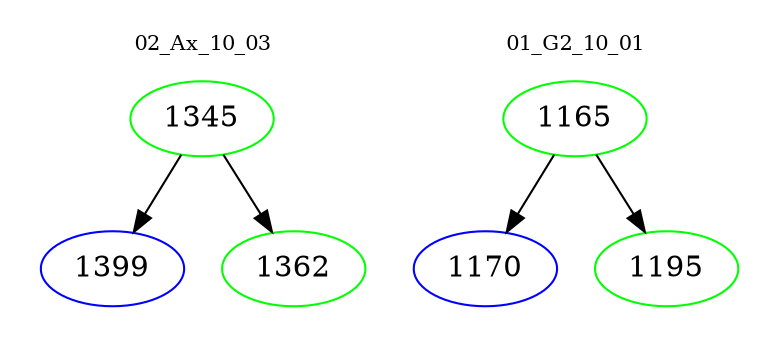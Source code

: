 digraph{
subgraph cluster_0 {
color = white
label = "02_Ax_10_03";
fontsize=10;
T0_1345 [label="1345", color="green"]
T0_1345 -> T0_1399 [color="black"]
T0_1399 [label="1399", color="blue"]
T0_1345 -> T0_1362 [color="black"]
T0_1362 [label="1362", color="green"]
}
subgraph cluster_1 {
color = white
label = "01_G2_10_01";
fontsize=10;
T1_1165 [label="1165", color="green"]
T1_1165 -> T1_1170 [color="black"]
T1_1170 [label="1170", color="blue"]
T1_1165 -> T1_1195 [color="black"]
T1_1195 [label="1195", color="green"]
}
}
